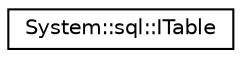 digraph G
{
  edge [fontname="Helvetica",fontsize="10",labelfontname="Helvetica",labelfontsize="10"];
  node [fontname="Helvetica",fontsize="10",shape=record];
  rankdir="LR";
  Node1 [label="System::sql::ITable",height=0.2,width=0.4,color="black", fillcolor="white", style="filled",URL="$class_system_1_1sql_1_1_i_table.html"];
}
